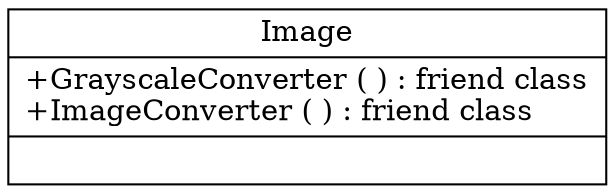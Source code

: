 digraph Image
{
graph [ rankdir="RL" ]
"de/d73/class_image" [ label="Image\n|+GrayscaleConverter (  ) : friend class\l+ImageConverter (  ) : friend class\l|" shape="record" ]
}
